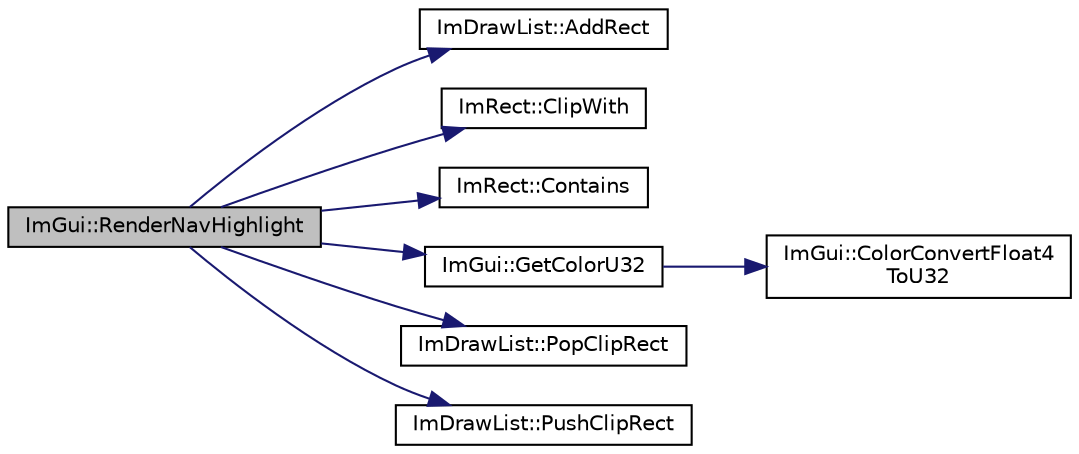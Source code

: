 digraph "ImGui::RenderNavHighlight"
{
 // LATEX_PDF_SIZE
  edge [fontname="Helvetica",fontsize="10",labelfontname="Helvetica",labelfontsize="10"];
  node [fontname="Helvetica",fontsize="10",shape=record];
  rankdir="LR";
  Node1 [label="ImGui::RenderNavHighlight",height=0.2,width=0.4,color="black", fillcolor="grey75", style="filled", fontcolor="black",tooltip=" "];
  Node1 -> Node2 [color="midnightblue",fontsize="10",style="solid"];
  Node2 [label="ImDrawList::AddRect",height=0.2,width=0.4,color="black", fillcolor="white", style="filled",URL="$struct_im_draw_list.html#ad96f10a3e954fe0c5b7c96d4e205af7b",tooltip=" "];
  Node1 -> Node3 [color="midnightblue",fontsize="10",style="solid"];
  Node3 [label="ImRect::ClipWith",height=0.2,width=0.4,color="black", fillcolor="white", style="filled",URL="$struct_im_rect.html#ac02d5cf6ce0358aea9ed9df43d368f3f",tooltip=" "];
  Node1 -> Node4 [color="midnightblue",fontsize="10",style="solid"];
  Node4 [label="ImRect::Contains",height=0.2,width=0.4,color="black", fillcolor="white", style="filled",URL="$struct_im_rect.html#ac583156fd0e9306181fff5d120b262ea",tooltip=" "];
  Node1 -> Node5 [color="midnightblue",fontsize="10",style="solid"];
  Node5 [label="ImGui::GetColorU32",height=0.2,width=0.4,color="black", fillcolor="white", style="filled",URL="$namespace_im_gui.html#a0de2d9bd347d9866511eb8d014e62556",tooltip=" "];
  Node5 -> Node6 [color="midnightblue",fontsize="10",style="solid"];
  Node6 [label="ImGui::ColorConvertFloat4\lToU32",height=0.2,width=0.4,color="black", fillcolor="white", style="filled",URL="$namespace_im_gui.html#abe2691de0b1a71c774ab24cc91564a94",tooltip=" "];
  Node1 -> Node7 [color="midnightblue",fontsize="10",style="solid"];
  Node7 [label="ImDrawList::PopClipRect",height=0.2,width=0.4,color="black", fillcolor="white", style="filled",URL="$struct_im_draw_list.html#a44f40c59ca755f559020f5a7fa81103a",tooltip=" "];
  Node1 -> Node8 [color="midnightblue",fontsize="10",style="solid"];
  Node8 [label="ImDrawList::PushClipRect",height=0.2,width=0.4,color="black", fillcolor="white", style="filled",URL="$struct_im_draw_list.html#acb34e2d3708616cae4567f3b4af06962",tooltip=" "];
}
